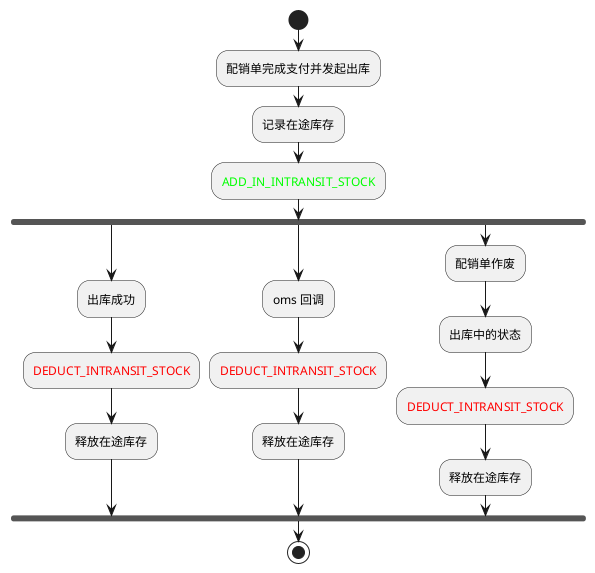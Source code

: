 @startuml
start
:配销单完成支付并发起出库;
:记录在途库存;
:<color:#00FF00>ADD_IN_INTRANSIT_STOCK;

fork
    :出库成功;
    :<color:#FF0000>DEDUCT_INTRANSIT_STOCK;
    :释放在途库存;
fork again
    :oms 回调;
    :<color:#FF0000>DEDUCT_INTRANSIT_STOCK;
    :释放在途库存;
fork again
    :配销单作废;
    :出库中的状态;
    :<color:#FF0000>DEDUCT_INTRANSIT_STOCK;
    :释放在途库存;
endfork

stop
@enduml